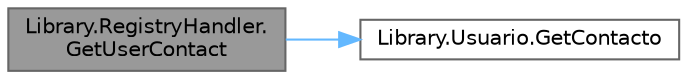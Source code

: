 digraph "Library.RegistryHandler.GetUserContact"
{
 // INTERACTIVE_SVG=YES
 // LATEX_PDF_SIZE
  bgcolor="transparent";
  edge [fontname=Helvetica,fontsize=10,labelfontname=Helvetica,labelfontsize=10];
  node [fontname=Helvetica,fontsize=10,shape=box,height=0.2,width=0.4];
  rankdir="LR";
  Node1 [label="Library.RegistryHandler.\lGetUserContact",height=0.2,width=0.4,color="gray40", fillcolor="grey60", style="filled", fontcolor="black",tooltip="Método para obtener el contacto de un usuario"];
  Node1 -> Node2 [color="steelblue1",style="solid"];
  Node2 [label="Library.Usuario.GetContacto",height=0.2,width=0.4,color="grey40", fillcolor="white", style="filled",URL="$classLibrary_1_1Usuario.html#a44f4d61bd2fedcfe1076a80d20411296",tooltip="Método para obtener el contacto de un usuario"];
}
